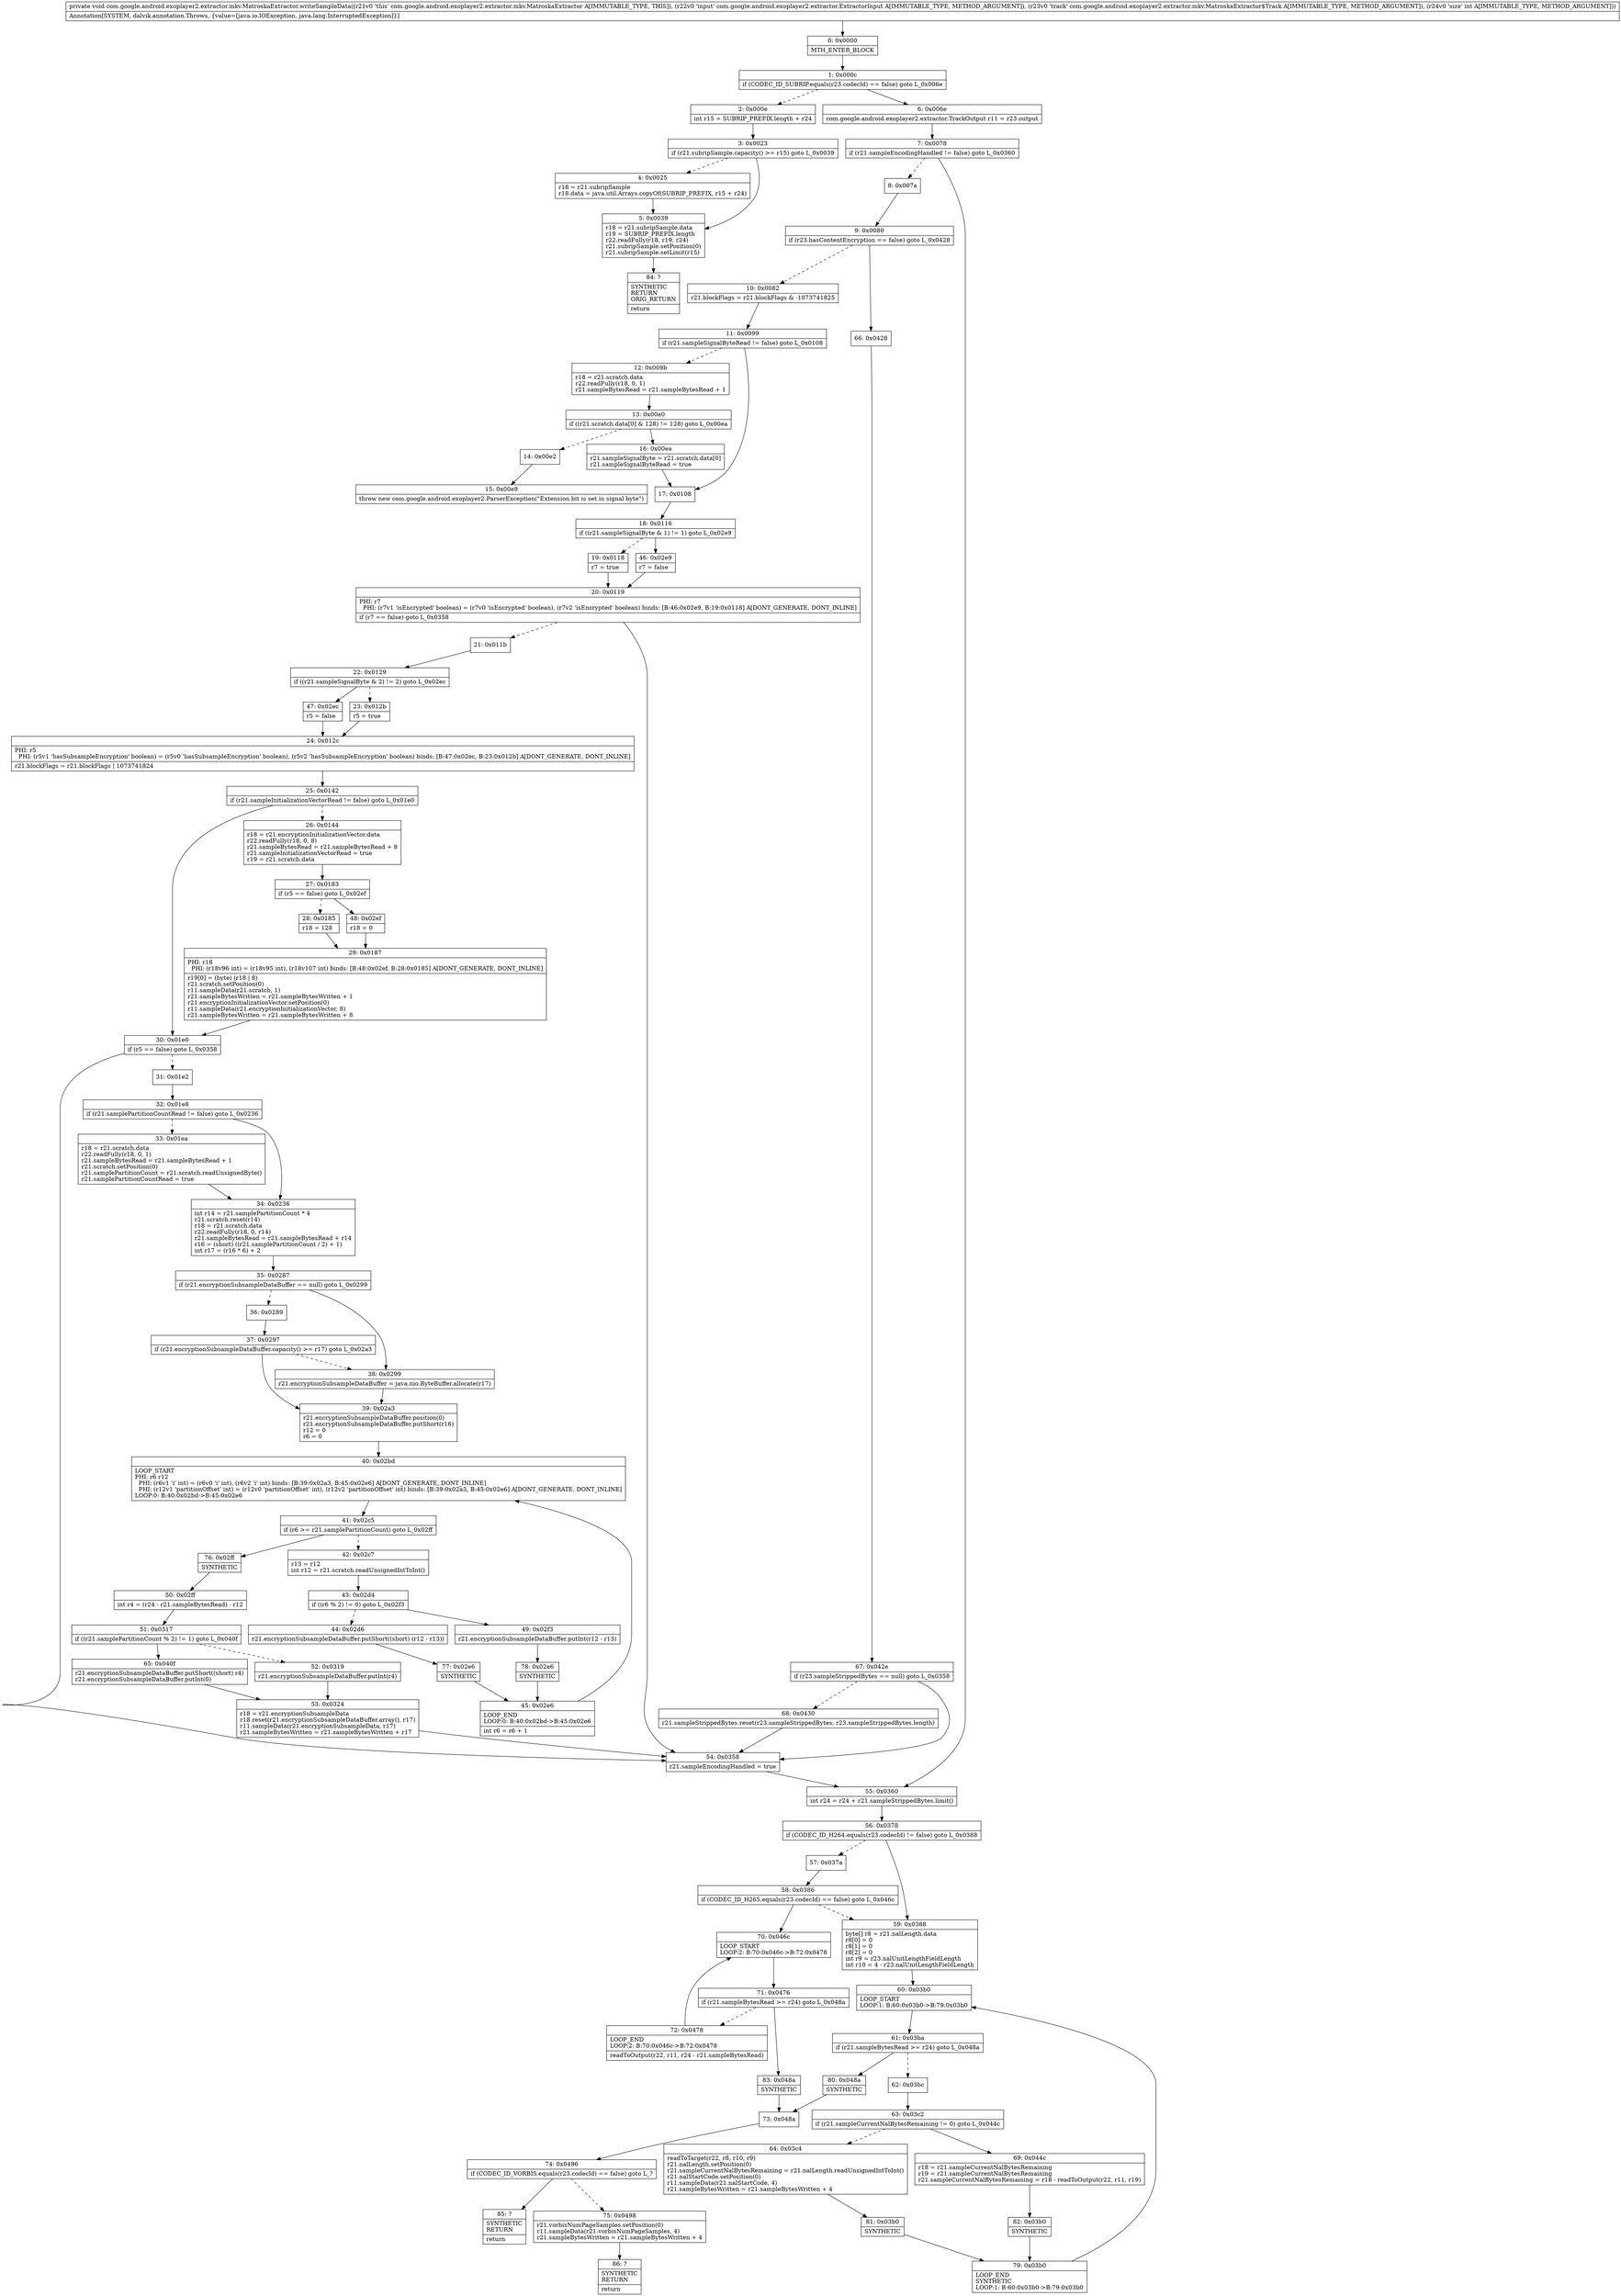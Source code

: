 digraph "CFG forcom.google.android.exoplayer2.extractor.mkv.MatroskaExtractor.writeSampleData(Lcom\/google\/android\/exoplayer2\/extractor\/ExtractorInput;Lcom\/google\/android\/exoplayer2\/extractor\/mkv\/MatroskaExtractor$Track;I)V" {
Node_0 [shape=record,label="{0\:\ 0x0000|MTH_ENTER_BLOCK\l}"];
Node_1 [shape=record,label="{1\:\ 0x000c|if (CODEC_ID_SUBRIP.equals(r23.codecId) == false) goto L_0x006e\l}"];
Node_2 [shape=record,label="{2\:\ 0x000e|int r15 = SUBRIP_PREFIX.length + r24\l}"];
Node_3 [shape=record,label="{3\:\ 0x0023|if (r21.subripSample.capacity() \>= r15) goto L_0x0039\l}"];
Node_4 [shape=record,label="{4\:\ 0x0025|r18 = r21.subripSample\lr18.data = java.util.Arrays.copyOf(SUBRIP_PREFIX, r15 + r24)\l}"];
Node_5 [shape=record,label="{5\:\ 0x0039|r18 = r21.subripSample.data\lr19 = SUBRIP_PREFIX.length\lr22.readFully(r18, r19, r24)\lr21.subripSample.setPosition(0)\lr21.subripSample.setLimit(r15)\l}"];
Node_6 [shape=record,label="{6\:\ 0x006e|com.google.android.exoplayer2.extractor.TrackOutput r11 = r23.output\l}"];
Node_7 [shape=record,label="{7\:\ 0x0078|if (r21.sampleEncodingHandled != false) goto L_0x0360\l}"];
Node_8 [shape=record,label="{8\:\ 0x007a}"];
Node_9 [shape=record,label="{9\:\ 0x0080|if (r23.hasContentEncryption == false) goto L_0x0428\l}"];
Node_10 [shape=record,label="{10\:\ 0x0082|r21.blockFlags = r21.blockFlags & \-1073741825\l}"];
Node_11 [shape=record,label="{11\:\ 0x0099|if (r21.sampleSignalByteRead != false) goto L_0x0108\l}"];
Node_12 [shape=record,label="{12\:\ 0x009b|r18 = r21.scratch.data\lr22.readFully(r18, 0, 1)\lr21.sampleBytesRead = r21.sampleBytesRead + 1\l}"];
Node_13 [shape=record,label="{13\:\ 0x00e0|if ((r21.scratch.data[0] & 128) != 128) goto L_0x00ea\l}"];
Node_14 [shape=record,label="{14\:\ 0x00e2}"];
Node_15 [shape=record,label="{15\:\ 0x00e9|throw new com.google.android.exoplayer2.ParserException(\"Extension bit is set in signal byte\")\l}"];
Node_16 [shape=record,label="{16\:\ 0x00ea|r21.sampleSignalByte = r21.scratch.data[0]\lr21.sampleSignalByteRead = true\l}"];
Node_17 [shape=record,label="{17\:\ 0x0108}"];
Node_18 [shape=record,label="{18\:\ 0x0116|if ((r21.sampleSignalByte & 1) != 1) goto L_0x02e9\l}"];
Node_19 [shape=record,label="{19\:\ 0x0118|r7 = true\l}"];
Node_20 [shape=record,label="{20\:\ 0x0119|PHI: r7 \l  PHI: (r7v1 'isEncrypted' boolean) = (r7v0 'isEncrypted' boolean), (r7v2 'isEncrypted' boolean) binds: [B:46:0x02e9, B:19:0x0118] A[DONT_GENERATE, DONT_INLINE]\l|if (r7 == false) goto L_0x0358\l}"];
Node_21 [shape=record,label="{21\:\ 0x011b}"];
Node_22 [shape=record,label="{22\:\ 0x0129|if ((r21.sampleSignalByte & 2) != 2) goto L_0x02ec\l}"];
Node_23 [shape=record,label="{23\:\ 0x012b|r5 = true\l}"];
Node_24 [shape=record,label="{24\:\ 0x012c|PHI: r5 \l  PHI: (r5v1 'hasSubsampleEncryption' boolean) = (r5v0 'hasSubsampleEncryption' boolean), (r5v2 'hasSubsampleEncryption' boolean) binds: [B:47:0x02ec, B:23:0x012b] A[DONT_GENERATE, DONT_INLINE]\l|r21.blockFlags = r21.blockFlags \| 1073741824\l}"];
Node_25 [shape=record,label="{25\:\ 0x0142|if (r21.sampleInitializationVectorRead != false) goto L_0x01e0\l}"];
Node_26 [shape=record,label="{26\:\ 0x0144|r18 = r21.encryptionInitializationVector.data\lr22.readFully(r18, 0, 8)\lr21.sampleBytesRead = r21.sampleBytesRead + 8\lr21.sampleInitializationVectorRead = true\lr19 = r21.scratch.data\l}"];
Node_27 [shape=record,label="{27\:\ 0x0183|if (r5 == false) goto L_0x02ef\l}"];
Node_28 [shape=record,label="{28\:\ 0x0185|r18 = 128\l}"];
Node_29 [shape=record,label="{29\:\ 0x0187|PHI: r18 \l  PHI: (r18v96 int) = (r18v95 int), (r18v107 int) binds: [B:48:0x02ef, B:28:0x0185] A[DONT_GENERATE, DONT_INLINE]\l|r19[0] = (byte) (r18 \| 8)\lr21.scratch.setPosition(0)\lr11.sampleData(r21.scratch, 1)\lr21.sampleBytesWritten = r21.sampleBytesWritten + 1\lr21.encryptionInitializationVector.setPosition(0)\lr11.sampleData(r21.encryptionInitializationVector, 8)\lr21.sampleBytesWritten = r21.sampleBytesWritten + 8\l}"];
Node_30 [shape=record,label="{30\:\ 0x01e0|if (r5 == false) goto L_0x0358\l}"];
Node_31 [shape=record,label="{31\:\ 0x01e2}"];
Node_32 [shape=record,label="{32\:\ 0x01e8|if (r21.samplePartitionCountRead != false) goto L_0x0236\l}"];
Node_33 [shape=record,label="{33\:\ 0x01ea|r18 = r21.scratch.data\lr22.readFully(r18, 0, 1)\lr21.sampleBytesRead = r21.sampleBytesRead + 1\lr21.scratch.setPosition(0)\lr21.samplePartitionCount = r21.scratch.readUnsignedByte()\lr21.samplePartitionCountRead = true\l}"];
Node_34 [shape=record,label="{34\:\ 0x0236|int r14 = r21.samplePartitionCount * 4\lr21.scratch.reset(r14)\lr18 = r21.scratch.data\lr22.readFully(r18, 0, r14)\lr21.sampleBytesRead = r21.sampleBytesRead + r14\lr16 = (short) ((r21.samplePartitionCount \/ 2) + 1)\lint r17 = (r16 * 6) + 2\l}"];
Node_35 [shape=record,label="{35\:\ 0x0287|if (r21.encryptionSubsampleDataBuffer == null) goto L_0x0299\l}"];
Node_36 [shape=record,label="{36\:\ 0x0289}"];
Node_37 [shape=record,label="{37\:\ 0x0297|if (r21.encryptionSubsampleDataBuffer.capacity() \>= r17) goto L_0x02a3\l}"];
Node_38 [shape=record,label="{38\:\ 0x0299|r21.encryptionSubsampleDataBuffer = java.nio.ByteBuffer.allocate(r17)\l}"];
Node_39 [shape=record,label="{39\:\ 0x02a3|r21.encryptionSubsampleDataBuffer.position(0)\lr21.encryptionSubsampleDataBuffer.putShort(r16)\lr12 = 0\lr6 = 0\l}"];
Node_40 [shape=record,label="{40\:\ 0x02bd|LOOP_START\lPHI: r6 r12 \l  PHI: (r6v1 'i' int) = (r6v0 'i' int), (r6v2 'i' int) binds: [B:39:0x02a3, B:45:0x02e6] A[DONT_GENERATE, DONT_INLINE]\l  PHI: (r12v1 'partitionOffset' int) = (r12v0 'partitionOffset' int), (r12v2 'partitionOffset' int) binds: [B:39:0x02a3, B:45:0x02e6] A[DONT_GENERATE, DONT_INLINE]\lLOOP:0: B:40:0x02bd\-\>B:45:0x02e6\l}"];
Node_41 [shape=record,label="{41\:\ 0x02c5|if (r6 \>= r21.samplePartitionCount) goto L_0x02ff\l}"];
Node_42 [shape=record,label="{42\:\ 0x02c7|r13 = r12\lint r12 = r21.scratch.readUnsignedIntToInt()\l}"];
Node_43 [shape=record,label="{43\:\ 0x02d4|if ((r6 % 2) != 0) goto L_0x02f3\l}"];
Node_44 [shape=record,label="{44\:\ 0x02d6|r21.encryptionSubsampleDataBuffer.putShort((short) (r12 \- r13))\l}"];
Node_45 [shape=record,label="{45\:\ 0x02e6|LOOP_END\lLOOP:0: B:40:0x02bd\-\>B:45:0x02e6\l|int r6 = r6 + 1\l}"];
Node_46 [shape=record,label="{46\:\ 0x02e9|r7 = false\l}"];
Node_47 [shape=record,label="{47\:\ 0x02ec|r5 = false\l}"];
Node_48 [shape=record,label="{48\:\ 0x02ef|r18 = 0\l}"];
Node_49 [shape=record,label="{49\:\ 0x02f3|r21.encryptionSubsampleDataBuffer.putInt(r12 \- r13)\l}"];
Node_50 [shape=record,label="{50\:\ 0x02ff|int r4 = (r24 \- r21.sampleBytesRead) \- r12\l}"];
Node_51 [shape=record,label="{51\:\ 0x0317|if ((r21.samplePartitionCount % 2) != 1) goto L_0x040f\l}"];
Node_52 [shape=record,label="{52\:\ 0x0319|r21.encryptionSubsampleDataBuffer.putInt(r4)\l}"];
Node_53 [shape=record,label="{53\:\ 0x0324|r18 = r21.encryptionSubsampleData\lr18.reset(r21.encryptionSubsampleDataBuffer.array(), r17)\lr11.sampleData(r21.encryptionSubsampleData, r17)\lr21.sampleBytesWritten = r21.sampleBytesWritten + r17\l}"];
Node_54 [shape=record,label="{54\:\ 0x0358|r21.sampleEncodingHandled = true\l}"];
Node_55 [shape=record,label="{55\:\ 0x0360|int r24 = r24 + r21.sampleStrippedBytes.limit()\l}"];
Node_56 [shape=record,label="{56\:\ 0x0378|if (CODEC_ID_H264.equals(r23.codecId) != false) goto L_0x0388\l}"];
Node_57 [shape=record,label="{57\:\ 0x037a}"];
Node_58 [shape=record,label="{58\:\ 0x0386|if (CODEC_ID_H265.equals(r23.codecId) == false) goto L_0x046c\l}"];
Node_59 [shape=record,label="{59\:\ 0x0388|byte[] r8 = r21.nalLength.data\lr8[0] = 0\lr8[1] = 0\lr8[2] = 0\lint r9 = r23.nalUnitLengthFieldLength\lint r10 = 4 \- r23.nalUnitLengthFieldLength\l}"];
Node_60 [shape=record,label="{60\:\ 0x03b0|LOOP_START\lLOOP:1: B:60:0x03b0\-\>B:79:0x03b0\l}"];
Node_61 [shape=record,label="{61\:\ 0x03ba|if (r21.sampleBytesRead \>= r24) goto L_0x048a\l}"];
Node_62 [shape=record,label="{62\:\ 0x03bc}"];
Node_63 [shape=record,label="{63\:\ 0x03c2|if (r21.sampleCurrentNalBytesRemaining != 0) goto L_0x044c\l}"];
Node_64 [shape=record,label="{64\:\ 0x03c4|readToTarget(r22, r8, r10, r9)\lr21.nalLength.setPosition(0)\lr21.sampleCurrentNalBytesRemaining = r21.nalLength.readUnsignedIntToInt()\lr21.nalStartCode.setPosition(0)\lr11.sampleData(r21.nalStartCode, 4)\lr21.sampleBytesWritten = r21.sampleBytesWritten + 4\l}"];
Node_65 [shape=record,label="{65\:\ 0x040f|r21.encryptionSubsampleDataBuffer.putShort((short) r4)\lr21.encryptionSubsampleDataBuffer.putInt(0)\l}"];
Node_66 [shape=record,label="{66\:\ 0x0428}"];
Node_67 [shape=record,label="{67\:\ 0x042e|if (r23.sampleStrippedBytes == null) goto L_0x0358\l}"];
Node_68 [shape=record,label="{68\:\ 0x0430|r21.sampleStrippedBytes.reset(r23.sampleStrippedBytes, r23.sampleStrippedBytes.length)\l}"];
Node_69 [shape=record,label="{69\:\ 0x044c|r18 = r21.sampleCurrentNalBytesRemaining\lr19 = r21.sampleCurrentNalBytesRemaining\lr21.sampleCurrentNalBytesRemaining = r18 \- readToOutput(r22, r11, r19)\l}"];
Node_70 [shape=record,label="{70\:\ 0x046c|LOOP_START\lLOOP:2: B:70:0x046c\-\>B:72:0x0478\l}"];
Node_71 [shape=record,label="{71\:\ 0x0476|if (r21.sampleBytesRead \>= r24) goto L_0x048a\l}"];
Node_72 [shape=record,label="{72\:\ 0x0478|LOOP_END\lLOOP:2: B:70:0x046c\-\>B:72:0x0478\l|readToOutput(r22, r11, r24 \- r21.sampleBytesRead)\l}"];
Node_73 [shape=record,label="{73\:\ 0x048a}"];
Node_74 [shape=record,label="{74\:\ 0x0496|if (CODEC_ID_VORBIS.equals(r23.codecId) == false) goto L_?\l}"];
Node_75 [shape=record,label="{75\:\ 0x0498|r21.vorbisNumPageSamples.setPosition(0)\lr11.sampleData(r21.vorbisNumPageSamples, 4)\lr21.sampleBytesWritten = r21.sampleBytesWritten + 4\l}"];
Node_76 [shape=record,label="{76\:\ 0x02ff|SYNTHETIC\l}"];
Node_77 [shape=record,label="{77\:\ 0x02e6|SYNTHETIC\l}"];
Node_78 [shape=record,label="{78\:\ 0x02e6|SYNTHETIC\l}"];
Node_79 [shape=record,label="{79\:\ 0x03b0|LOOP_END\lSYNTHETIC\lLOOP:1: B:60:0x03b0\-\>B:79:0x03b0\l}"];
Node_80 [shape=record,label="{80\:\ 0x048a|SYNTHETIC\l}"];
Node_81 [shape=record,label="{81\:\ 0x03b0|SYNTHETIC\l}"];
Node_82 [shape=record,label="{82\:\ 0x03b0|SYNTHETIC\l}"];
Node_83 [shape=record,label="{83\:\ 0x048a|SYNTHETIC\l}"];
Node_84 [shape=record,label="{84\:\ ?|SYNTHETIC\lRETURN\lORIG_RETURN\l|return\l}"];
Node_85 [shape=record,label="{85\:\ ?|SYNTHETIC\lRETURN\l|return\l}"];
Node_86 [shape=record,label="{86\:\ ?|SYNTHETIC\lRETURN\l|return\l}"];
MethodNode[shape=record,label="{private void com.google.android.exoplayer2.extractor.mkv.MatroskaExtractor.writeSampleData((r21v0 'this' com.google.android.exoplayer2.extractor.mkv.MatroskaExtractor A[IMMUTABLE_TYPE, THIS]), (r22v0 'input' com.google.android.exoplayer2.extractor.ExtractorInput A[IMMUTABLE_TYPE, METHOD_ARGUMENT]), (r23v0 'track' com.google.android.exoplayer2.extractor.mkv.MatroskaExtractor$Track A[IMMUTABLE_TYPE, METHOD_ARGUMENT]), (r24v0 'size' int A[IMMUTABLE_TYPE, METHOD_ARGUMENT]))  | Annotation[SYSTEM, dalvik.annotation.Throws, \{value=[java.io.IOException, java.lang.InterruptedException]\}]\l}"];
MethodNode -> Node_0;
Node_0 -> Node_1;
Node_1 -> Node_2[style=dashed];
Node_1 -> Node_6;
Node_2 -> Node_3;
Node_3 -> Node_4[style=dashed];
Node_3 -> Node_5;
Node_4 -> Node_5;
Node_5 -> Node_84;
Node_6 -> Node_7;
Node_7 -> Node_8[style=dashed];
Node_7 -> Node_55;
Node_8 -> Node_9;
Node_9 -> Node_10[style=dashed];
Node_9 -> Node_66;
Node_10 -> Node_11;
Node_11 -> Node_12[style=dashed];
Node_11 -> Node_17;
Node_12 -> Node_13;
Node_13 -> Node_14[style=dashed];
Node_13 -> Node_16;
Node_14 -> Node_15;
Node_16 -> Node_17;
Node_17 -> Node_18;
Node_18 -> Node_19[style=dashed];
Node_18 -> Node_46;
Node_19 -> Node_20;
Node_20 -> Node_21[style=dashed];
Node_20 -> Node_54;
Node_21 -> Node_22;
Node_22 -> Node_23[style=dashed];
Node_22 -> Node_47;
Node_23 -> Node_24;
Node_24 -> Node_25;
Node_25 -> Node_26[style=dashed];
Node_25 -> Node_30;
Node_26 -> Node_27;
Node_27 -> Node_28[style=dashed];
Node_27 -> Node_48;
Node_28 -> Node_29;
Node_29 -> Node_30;
Node_30 -> Node_31[style=dashed];
Node_30 -> Node_54;
Node_31 -> Node_32;
Node_32 -> Node_33[style=dashed];
Node_32 -> Node_34;
Node_33 -> Node_34;
Node_34 -> Node_35;
Node_35 -> Node_36[style=dashed];
Node_35 -> Node_38;
Node_36 -> Node_37;
Node_37 -> Node_38[style=dashed];
Node_37 -> Node_39;
Node_38 -> Node_39;
Node_39 -> Node_40;
Node_40 -> Node_41;
Node_41 -> Node_42[style=dashed];
Node_41 -> Node_76;
Node_42 -> Node_43;
Node_43 -> Node_44[style=dashed];
Node_43 -> Node_49;
Node_44 -> Node_77;
Node_45 -> Node_40;
Node_46 -> Node_20;
Node_47 -> Node_24;
Node_48 -> Node_29;
Node_49 -> Node_78;
Node_50 -> Node_51;
Node_51 -> Node_52[style=dashed];
Node_51 -> Node_65;
Node_52 -> Node_53;
Node_53 -> Node_54;
Node_54 -> Node_55;
Node_55 -> Node_56;
Node_56 -> Node_57[style=dashed];
Node_56 -> Node_59;
Node_57 -> Node_58;
Node_58 -> Node_59[style=dashed];
Node_58 -> Node_70;
Node_59 -> Node_60;
Node_60 -> Node_61;
Node_61 -> Node_62[style=dashed];
Node_61 -> Node_80;
Node_62 -> Node_63;
Node_63 -> Node_64[style=dashed];
Node_63 -> Node_69;
Node_64 -> Node_81;
Node_65 -> Node_53;
Node_66 -> Node_67;
Node_67 -> Node_54;
Node_67 -> Node_68[style=dashed];
Node_68 -> Node_54;
Node_69 -> Node_82;
Node_70 -> Node_71;
Node_71 -> Node_72[style=dashed];
Node_71 -> Node_83;
Node_72 -> Node_70;
Node_73 -> Node_74;
Node_74 -> Node_75[style=dashed];
Node_74 -> Node_85;
Node_75 -> Node_86;
Node_76 -> Node_50;
Node_77 -> Node_45;
Node_78 -> Node_45;
Node_79 -> Node_60;
Node_80 -> Node_73;
Node_81 -> Node_79;
Node_82 -> Node_79;
Node_83 -> Node_73;
}

